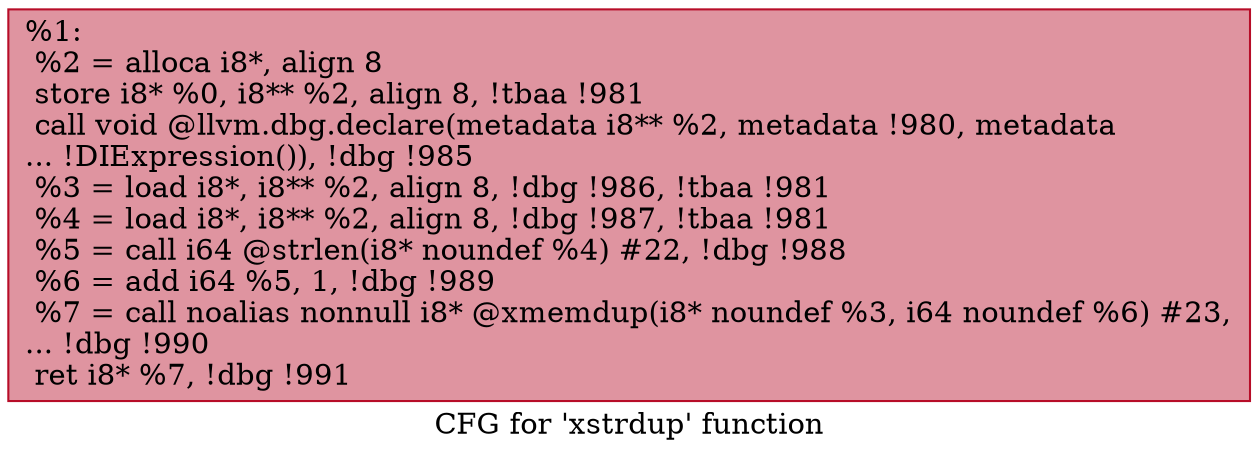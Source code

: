 digraph "CFG for 'xstrdup' function" {
	label="CFG for 'xstrdup' function";

	Node0x25f87c0 [shape=record,color="#b70d28ff", style=filled, fillcolor="#b70d2870",label="{%1:\l  %2 = alloca i8*, align 8\l  store i8* %0, i8** %2, align 8, !tbaa !981\l  call void @llvm.dbg.declare(metadata i8** %2, metadata !980, metadata\l... !DIExpression()), !dbg !985\l  %3 = load i8*, i8** %2, align 8, !dbg !986, !tbaa !981\l  %4 = load i8*, i8** %2, align 8, !dbg !987, !tbaa !981\l  %5 = call i64 @strlen(i8* noundef %4) #22, !dbg !988\l  %6 = add i64 %5, 1, !dbg !989\l  %7 = call noalias nonnull i8* @xmemdup(i8* noundef %3, i64 noundef %6) #23,\l... !dbg !990\l  ret i8* %7, !dbg !991\l}"];
}
